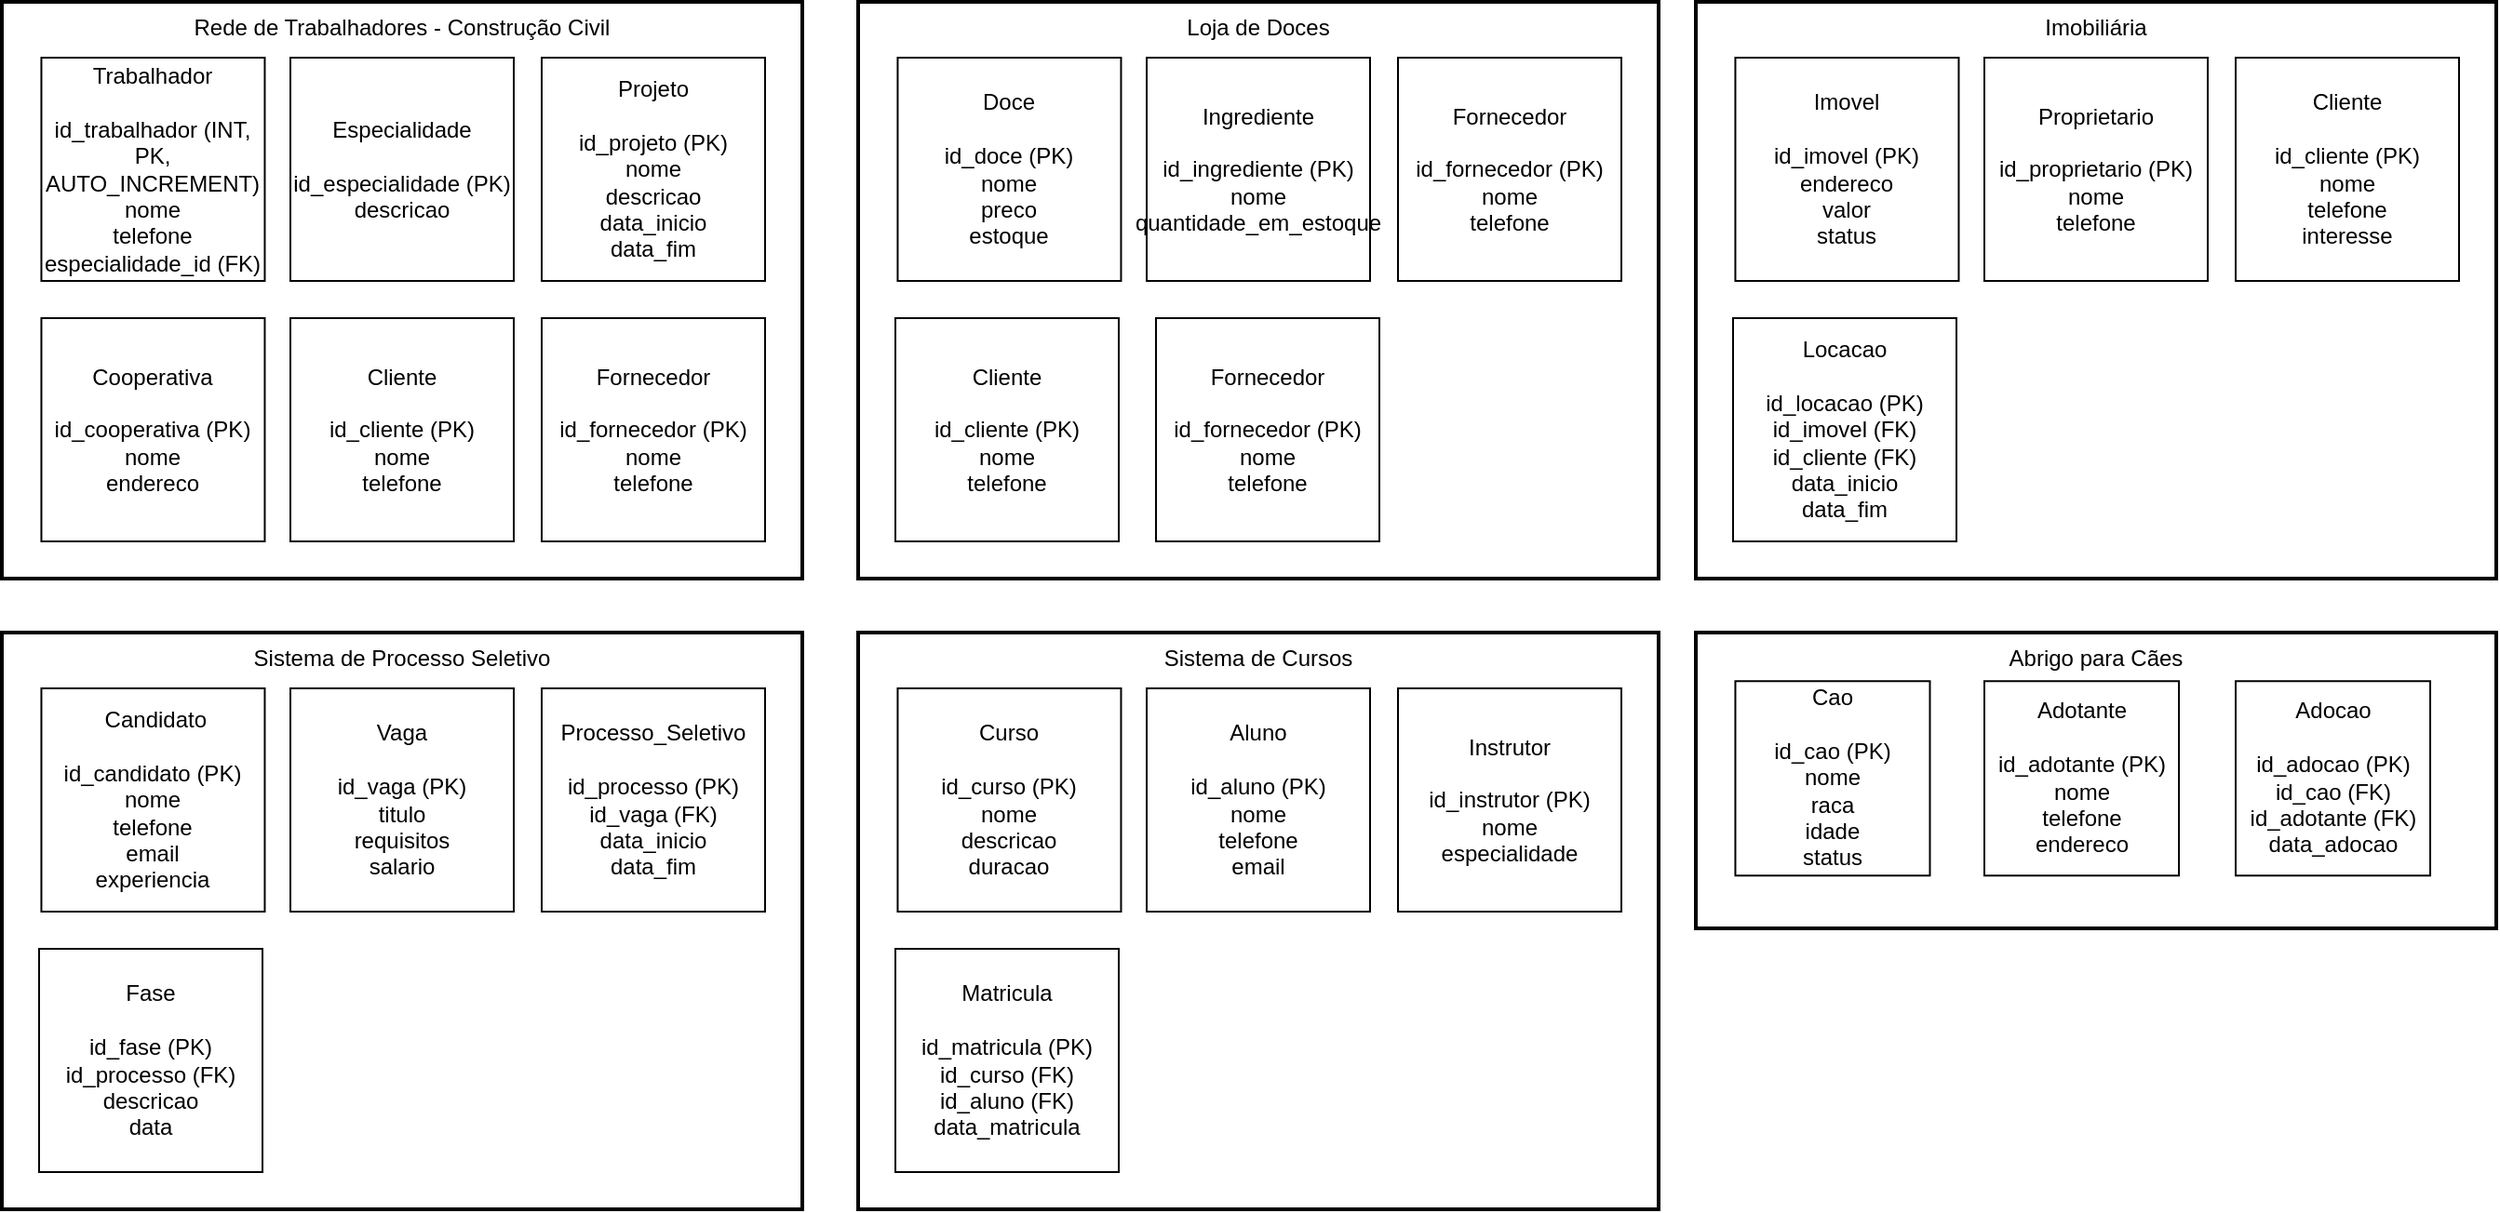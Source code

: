 <mxfile version="24.7.17">
  <diagram name="Página-1" id="IKjt2SQiRjq86tuLyzUk">
    <mxGraphModel dx="868" dy="643" grid="1" gridSize="10" guides="1" tooltips="1" connect="1" arrows="1" fold="1" page="1" pageScale="1" pageWidth="827" pageHeight="1169" math="0" shadow="0">
      <root>
        <mxCell id="0" />
        <mxCell id="1" parent="0" />
        <mxCell id="tNEQfuzQ0Adx09ItnJI2-7" value="Rede de Trabalhadores - Construção Civil" style="whiteSpace=wrap;strokeWidth=2;verticalAlign=top;movable=1;resizable=1;rotatable=1;deletable=1;editable=1;locked=0;connectable=1;" parent="1" vertex="1">
          <mxGeometry x="40" y="520" width="430" height="310" as="geometry" />
        </mxCell>
        <mxCell id="tNEQfuzQ0Adx09ItnJI2-15" value="&lt;div&gt;Trabalhador&lt;/div&gt;&lt;div&gt;&lt;br&gt;&lt;/div&gt;id_trabalhador (INT, PK, AUTO_INCREMENT)&lt;br&gt;nome&lt;br&gt;telefone&lt;br&gt;especialidade_id (FK)" style="whiteSpace=wrap;html=1;aspect=fixed;" parent="tNEQfuzQ0Adx09ItnJI2-7" vertex="1">
          <mxGeometry x="21.23" y="30" width="120" height="120" as="geometry" />
        </mxCell>
        <mxCell id="tNEQfuzQ0Adx09ItnJI2-16" value="&lt;div align=&quot;center&quot;&gt;Especialidade&lt;/div&gt;&lt;div align=&quot;center&quot;&gt;&lt;br&gt;&lt;/div&gt;&lt;div align=&quot;center&quot;&gt;id_especialidade (PK)&lt;/div&gt;&lt;div align=&quot;center&quot;&gt;descricao&lt;/div&gt;" style="whiteSpace=wrap;html=1;aspect=fixed;align=center;" parent="tNEQfuzQ0Adx09ItnJI2-7" vertex="1">
          <mxGeometry x="155" y="30" width="120" height="120" as="geometry" />
        </mxCell>
        <mxCell id="tNEQfuzQ0Adx09ItnJI2-17" value="Projeto&lt;br&gt;&lt;br&gt;id_projeto (PK)&lt;br&gt;nome&lt;br&gt;descricao&lt;br&gt;data_inicio&lt;br&gt;data_fim" style="whiteSpace=wrap;html=1;aspect=fixed;align=center;" parent="tNEQfuzQ0Adx09ItnJI2-7" vertex="1">
          <mxGeometry x="290" y="30" width="120" height="120" as="geometry" />
        </mxCell>
        <mxCell id="tNEQfuzQ0Adx09ItnJI2-18" value="Cooperativa&lt;br&gt;&lt;br&gt;id_cooperativa (PK)&lt;br&gt;nome&lt;br&gt;endereco" style="whiteSpace=wrap;html=1;aspect=fixed;align=center;" parent="tNEQfuzQ0Adx09ItnJI2-7" vertex="1">
          <mxGeometry x="21.23" y="170" width="120" height="120" as="geometry" />
        </mxCell>
        <mxCell id="tNEQfuzQ0Adx09ItnJI2-19" value="Cliente&lt;br&gt;&lt;br&gt;id_cliente (PK)&lt;br&gt;nome&lt;br&gt;telefone" style="whiteSpace=wrap;html=1;aspect=fixed;align=center;" parent="tNEQfuzQ0Adx09ItnJI2-7" vertex="1">
          <mxGeometry x="155" y="170" width="120" height="120" as="geometry" />
        </mxCell>
        <mxCell id="tNEQfuzQ0Adx09ItnJI2-20" value="Fornecedor&lt;br&gt;&lt;br&gt;id_fornecedor (PK)&lt;br&gt;nome&lt;br&gt;telefone" style="whiteSpace=wrap;html=1;aspect=fixed;align=center;" parent="tNEQfuzQ0Adx09ItnJI2-7" vertex="1">
          <mxGeometry x="290" y="170" width="120" height="120" as="geometry" />
        </mxCell>
        <mxCell id="tNEQfuzQ0Adx09ItnJI2-23" value="Loja de Doces" style="whiteSpace=wrap;strokeWidth=2;verticalAlign=top;movable=1;resizable=1;rotatable=1;deletable=1;editable=1;locked=0;connectable=1;" parent="1" vertex="1">
          <mxGeometry x="500" y="520" width="430" height="310" as="geometry" />
        </mxCell>
        <mxCell id="tNEQfuzQ0Adx09ItnJI2-24" value="Doce&lt;br&gt;&lt;br&gt;id_doce (PK)&lt;br&gt;nome&lt;br&gt;preco&lt;br&gt;estoque" style="whiteSpace=wrap;html=1;aspect=fixed;" parent="tNEQfuzQ0Adx09ItnJI2-23" vertex="1">
          <mxGeometry x="21.23" y="30" width="120" height="120" as="geometry" />
        </mxCell>
        <mxCell id="tNEQfuzQ0Adx09ItnJI2-25" value="Ingrediente&lt;br&gt;&lt;br&gt;id_ingrediente (PK)&lt;br&gt;nome&lt;br&gt;quantidade_em_estoque" style="whiteSpace=wrap;html=1;aspect=fixed;align=center;" parent="tNEQfuzQ0Adx09ItnJI2-23" vertex="1">
          <mxGeometry x="155" y="30" width="120" height="120" as="geometry" />
        </mxCell>
        <mxCell id="tNEQfuzQ0Adx09ItnJI2-26" value="Fornecedor&lt;br&gt;&lt;br&gt;id_fornecedor (PK)&lt;br&gt;nome&lt;br&gt;telefone" style="whiteSpace=wrap;html=1;aspect=fixed;align=center;" parent="tNEQfuzQ0Adx09ItnJI2-23" vertex="1">
          <mxGeometry x="290" y="30" width="120" height="120" as="geometry" />
        </mxCell>
        <mxCell id="tNEQfuzQ0Adx09ItnJI2-28" value="Cliente&lt;br&gt;&lt;br&gt;id_cliente (PK)&lt;br&gt;nome&lt;br&gt;telefone" style="whiteSpace=wrap;html=1;aspect=fixed;align=center;" parent="tNEQfuzQ0Adx09ItnJI2-23" vertex="1">
          <mxGeometry x="20" y="170" width="120" height="120" as="geometry" />
        </mxCell>
        <mxCell id="tNEQfuzQ0Adx09ItnJI2-29" value="Fornecedor&lt;br&gt;&lt;br&gt;id_fornecedor (PK)&lt;br&gt;nome&lt;br&gt;telefone" style="whiteSpace=wrap;html=1;aspect=fixed;align=center;" parent="tNEQfuzQ0Adx09ItnJI2-23" vertex="1">
          <mxGeometry x="160" y="170" width="120" height="120" as="geometry" />
        </mxCell>
        <mxCell id="tNEQfuzQ0Adx09ItnJI2-30" value="Imobiliária" style="whiteSpace=wrap;strokeWidth=2;verticalAlign=top;movable=1;resizable=1;rotatable=1;deletable=1;editable=1;locked=0;connectable=1;" parent="1" vertex="1">
          <mxGeometry x="950" y="520" width="430" height="310" as="geometry" />
        </mxCell>
        <mxCell id="tNEQfuzQ0Adx09ItnJI2-31" value="Imovel&lt;br&gt;&lt;br&gt;id_imovel (PK)&lt;br&gt;endereco&lt;br&gt;valor&lt;br&gt;status" style="whiteSpace=wrap;html=1;aspect=fixed;" parent="tNEQfuzQ0Adx09ItnJI2-30" vertex="1">
          <mxGeometry x="21.23" y="30" width="120" height="120" as="geometry" />
        </mxCell>
        <mxCell id="tNEQfuzQ0Adx09ItnJI2-32" value="Proprietario&lt;br&gt;&lt;br&gt;id_proprietario (PK)&lt;br&gt;nome&lt;br&gt;telefone" style="whiteSpace=wrap;html=1;aspect=fixed;align=center;" parent="tNEQfuzQ0Adx09ItnJI2-30" vertex="1">
          <mxGeometry x="155" y="30" width="120" height="120" as="geometry" />
        </mxCell>
        <mxCell id="tNEQfuzQ0Adx09ItnJI2-33" value="Cliente&lt;br&gt;&lt;br&gt;id_cliente (PK)&lt;br&gt;nome&lt;br&gt;telefone&lt;br&gt;interesse" style="whiteSpace=wrap;html=1;aspect=fixed;align=center;" parent="tNEQfuzQ0Adx09ItnJI2-30" vertex="1">
          <mxGeometry x="290" y="30" width="120" height="120" as="geometry" />
        </mxCell>
        <mxCell id="tNEQfuzQ0Adx09ItnJI2-34" value="Locacao&lt;br&gt;&lt;br&gt;id_locacao (PK)&lt;br&gt;id_imovel (FK)&lt;br&gt;id_cliente (FK)&lt;br&gt;data_inicio&lt;br&gt;data_fim" style="whiteSpace=wrap;html=1;aspect=fixed;align=center;" parent="tNEQfuzQ0Adx09ItnJI2-30" vertex="1">
          <mxGeometry x="20" y="170" width="120" height="120" as="geometry" />
        </mxCell>
        <mxCell id="tNEQfuzQ0Adx09ItnJI2-37" value="Abrigo para Cães" style="whiteSpace=wrap;strokeWidth=2;verticalAlign=top;movable=1;resizable=1;rotatable=1;deletable=1;editable=1;locked=0;connectable=1;" parent="1" vertex="1">
          <mxGeometry x="950" y="859" width="430" height="159" as="geometry" />
        </mxCell>
        <mxCell id="tNEQfuzQ0Adx09ItnJI2-38" value="Cao&lt;br&gt;&lt;br&gt;id_cao (PK)&lt;br&gt;nome&lt;br&gt;raca&lt;br&gt;idade&lt;br&gt;status" style="whiteSpace=wrap;html=1;aspect=fixed;" parent="tNEQfuzQ0Adx09ItnJI2-37" vertex="1">
          <mxGeometry x="21.23" y="26.129" width="104.516" height="104.516" as="geometry" />
        </mxCell>
        <mxCell id="tNEQfuzQ0Adx09ItnJI2-39" value="Adotante&lt;br&gt;&lt;br&gt;id_adotante (PK)&lt;br&gt;nome&lt;br&gt;telefone&lt;br&gt;endereco" style="whiteSpace=wrap;html=1;aspect=fixed;align=center;" parent="tNEQfuzQ0Adx09ItnJI2-37" vertex="1">
          <mxGeometry x="155" y="26.129" width="104.516" height="104.516" as="geometry" />
        </mxCell>
        <mxCell id="tNEQfuzQ0Adx09ItnJI2-40" value="Adocao&lt;br&gt;&lt;br&gt;id_adocao (PK)&lt;br&gt;id_cao (FK)&lt;br&gt;id_adotante (FK)&lt;br&gt;data_adocao" style="whiteSpace=wrap;html=1;aspect=fixed;align=center;" parent="tNEQfuzQ0Adx09ItnJI2-37" vertex="1">
          <mxGeometry x="290" y="26.129" width="104.516" height="104.516" as="geometry" />
        </mxCell>
        <mxCell id="tNEQfuzQ0Adx09ItnJI2-45" value="Sistema de Processo Seletivo" style="whiteSpace=wrap;strokeWidth=2;verticalAlign=top;movable=1;resizable=1;rotatable=1;deletable=1;editable=1;locked=0;connectable=1;" parent="1" vertex="1">
          <mxGeometry x="40" y="859" width="430" height="310" as="geometry" />
        </mxCell>
        <mxCell id="tNEQfuzQ0Adx09ItnJI2-46" value="&amp;nbsp;Candidato&lt;br&gt;&lt;br&gt;id_candidato (PK)&lt;br&gt;nome&lt;br&gt;telefone&lt;br&gt;email&lt;br&gt;experiencia" style="whiteSpace=wrap;html=1;aspect=fixed;" parent="tNEQfuzQ0Adx09ItnJI2-45" vertex="1">
          <mxGeometry x="21.23" y="30" width="120" height="120" as="geometry" />
        </mxCell>
        <mxCell id="tNEQfuzQ0Adx09ItnJI2-47" value="Vaga&lt;br&gt;&lt;br&gt;id_vaga (PK)&lt;br&gt;titulo&lt;br&gt;requisitos&lt;br&gt;salario" style="whiteSpace=wrap;html=1;aspect=fixed;align=center;" parent="tNEQfuzQ0Adx09ItnJI2-45" vertex="1">
          <mxGeometry x="155" y="30" width="120" height="120" as="geometry" />
        </mxCell>
        <mxCell id="tNEQfuzQ0Adx09ItnJI2-48" value="Processo_Seletivo&lt;br&gt;&lt;br&gt;id_processo (PK)&lt;br&gt;id_vaga (FK)&lt;br&gt;data_inicio&lt;br&gt;data_fim" style="whiteSpace=wrap;html=1;aspect=fixed;align=center;" parent="tNEQfuzQ0Adx09ItnJI2-45" vertex="1">
          <mxGeometry x="290" y="30" width="120" height="120" as="geometry" />
        </mxCell>
        <mxCell id="tNEQfuzQ0Adx09ItnJI2-49" value="Fase&lt;br&gt;&lt;br&gt;id_fase (PK)&lt;br&gt;id_processo (FK)&lt;br&gt;descricao&lt;br&gt;data" style="whiteSpace=wrap;html=1;aspect=fixed;align=center;" parent="tNEQfuzQ0Adx09ItnJI2-45" vertex="1">
          <mxGeometry x="20" y="170" width="120" height="120" as="geometry" />
        </mxCell>
        <mxCell id="tNEQfuzQ0Adx09ItnJI2-50" value="Sistema de Cursos" style="whiteSpace=wrap;strokeWidth=2;verticalAlign=top;movable=1;resizable=1;rotatable=1;deletable=1;editable=1;locked=0;connectable=1;" parent="1" vertex="1">
          <mxGeometry x="500" y="859" width="430" height="310" as="geometry" />
        </mxCell>
        <mxCell id="tNEQfuzQ0Adx09ItnJI2-51" value="Curso&lt;br&gt;&lt;br&gt;id_curso (PK)&lt;br&gt;nome&lt;br&gt;descricao&lt;br&gt;duracao" style="whiteSpace=wrap;html=1;aspect=fixed;" parent="tNEQfuzQ0Adx09ItnJI2-50" vertex="1">
          <mxGeometry x="21.23" y="30" width="120" height="120" as="geometry" />
        </mxCell>
        <mxCell id="tNEQfuzQ0Adx09ItnJI2-52" value="Aluno&lt;br&gt;&lt;br&gt;id_aluno (PK)&lt;br&gt;nome&lt;br&gt;telefone&lt;br&gt;email" style="whiteSpace=wrap;html=1;aspect=fixed;align=center;" parent="tNEQfuzQ0Adx09ItnJI2-50" vertex="1">
          <mxGeometry x="155" y="30" width="120" height="120" as="geometry" />
        </mxCell>
        <mxCell id="tNEQfuzQ0Adx09ItnJI2-53" value="Instrutor&lt;br&gt;&lt;br&gt;id_instrutor (PK)&lt;br&gt;nome&lt;br&gt;especialidade" style="whiteSpace=wrap;html=1;aspect=fixed;align=center;" parent="tNEQfuzQ0Adx09ItnJI2-50" vertex="1">
          <mxGeometry x="290" y="30" width="120" height="120" as="geometry" />
        </mxCell>
        <mxCell id="tNEQfuzQ0Adx09ItnJI2-54" value="Matricula&lt;br&gt;&lt;br&gt;id_matricula (PK)&lt;br&gt;id_curso (FK)&lt;br&gt;id_aluno (FK)&lt;br&gt;data_matricula" style="whiteSpace=wrap;html=1;aspect=fixed;align=center;" parent="tNEQfuzQ0Adx09ItnJI2-50" vertex="1">
          <mxGeometry x="20" y="170" width="120" height="120" as="geometry" />
        </mxCell>
      </root>
    </mxGraphModel>
  </diagram>
</mxfile>
